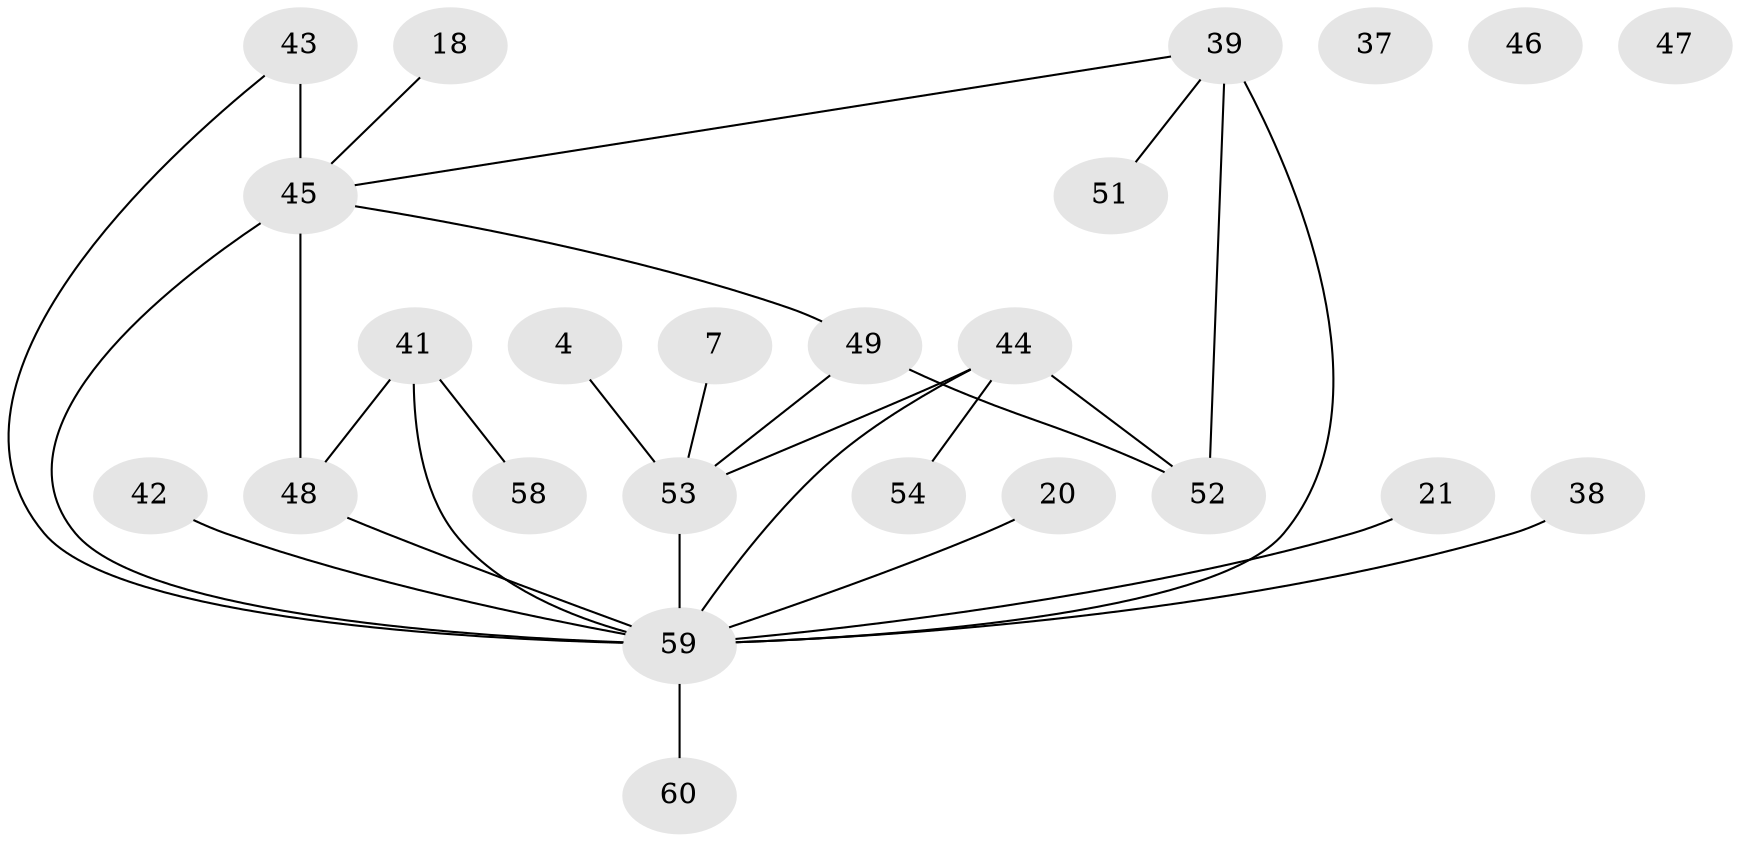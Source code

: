 // original degree distribution, {2: 0.26666666666666666, 1: 0.2, 4: 0.13333333333333333, 3: 0.18333333333333332, 8: 0.016666666666666666, 5: 0.1, 0: 0.03333333333333333, 6: 0.03333333333333333, 10: 0.016666666666666666, 9: 0.016666666666666666}
// Generated by graph-tools (version 1.1) at 2025/42/03/04/25 21:42:25]
// undirected, 24 vertices, 28 edges
graph export_dot {
graph [start="1"]
  node [color=gray90,style=filled];
  4;
  7 [super="+3"];
  18 [super="+2"];
  20;
  21;
  37;
  38;
  39 [super="+6+35+36"];
  41 [super="+11+29+33"];
  42;
  43 [super="+10"];
  44 [super="+5"];
  45 [super="+17"];
  46;
  47 [super="+16"];
  48 [super="+14+27+25+40"];
  49 [super="+26"];
  51;
  52 [super="+23"];
  53 [super="+13"];
  54;
  58;
  59 [super="+24+55+57"];
  60;
  4 -- 53;
  7 -- 53 [weight=3];
  18 -- 45;
  20 -- 59;
  21 -- 59;
  38 -- 59;
  39 -- 51 [weight=2];
  39 -- 52 [weight=2];
  39 -- 45 [weight=2];
  39 -- 59 [weight=4];
  41 -- 48;
  41 -- 58 [weight=2];
  41 -- 59 [weight=3];
  42 -- 59;
  43 -- 45 [weight=4];
  43 -- 59;
  44 -- 52;
  44 -- 53 [weight=2];
  44 -- 59;
  44 -- 54;
  45 -- 48 [weight=4];
  45 -- 49;
  45 -- 59 [weight=2];
  48 -- 59 [weight=4];
  49 -- 53;
  49 -- 52;
  53 -- 59 [weight=4];
  59 -- 60;
}

